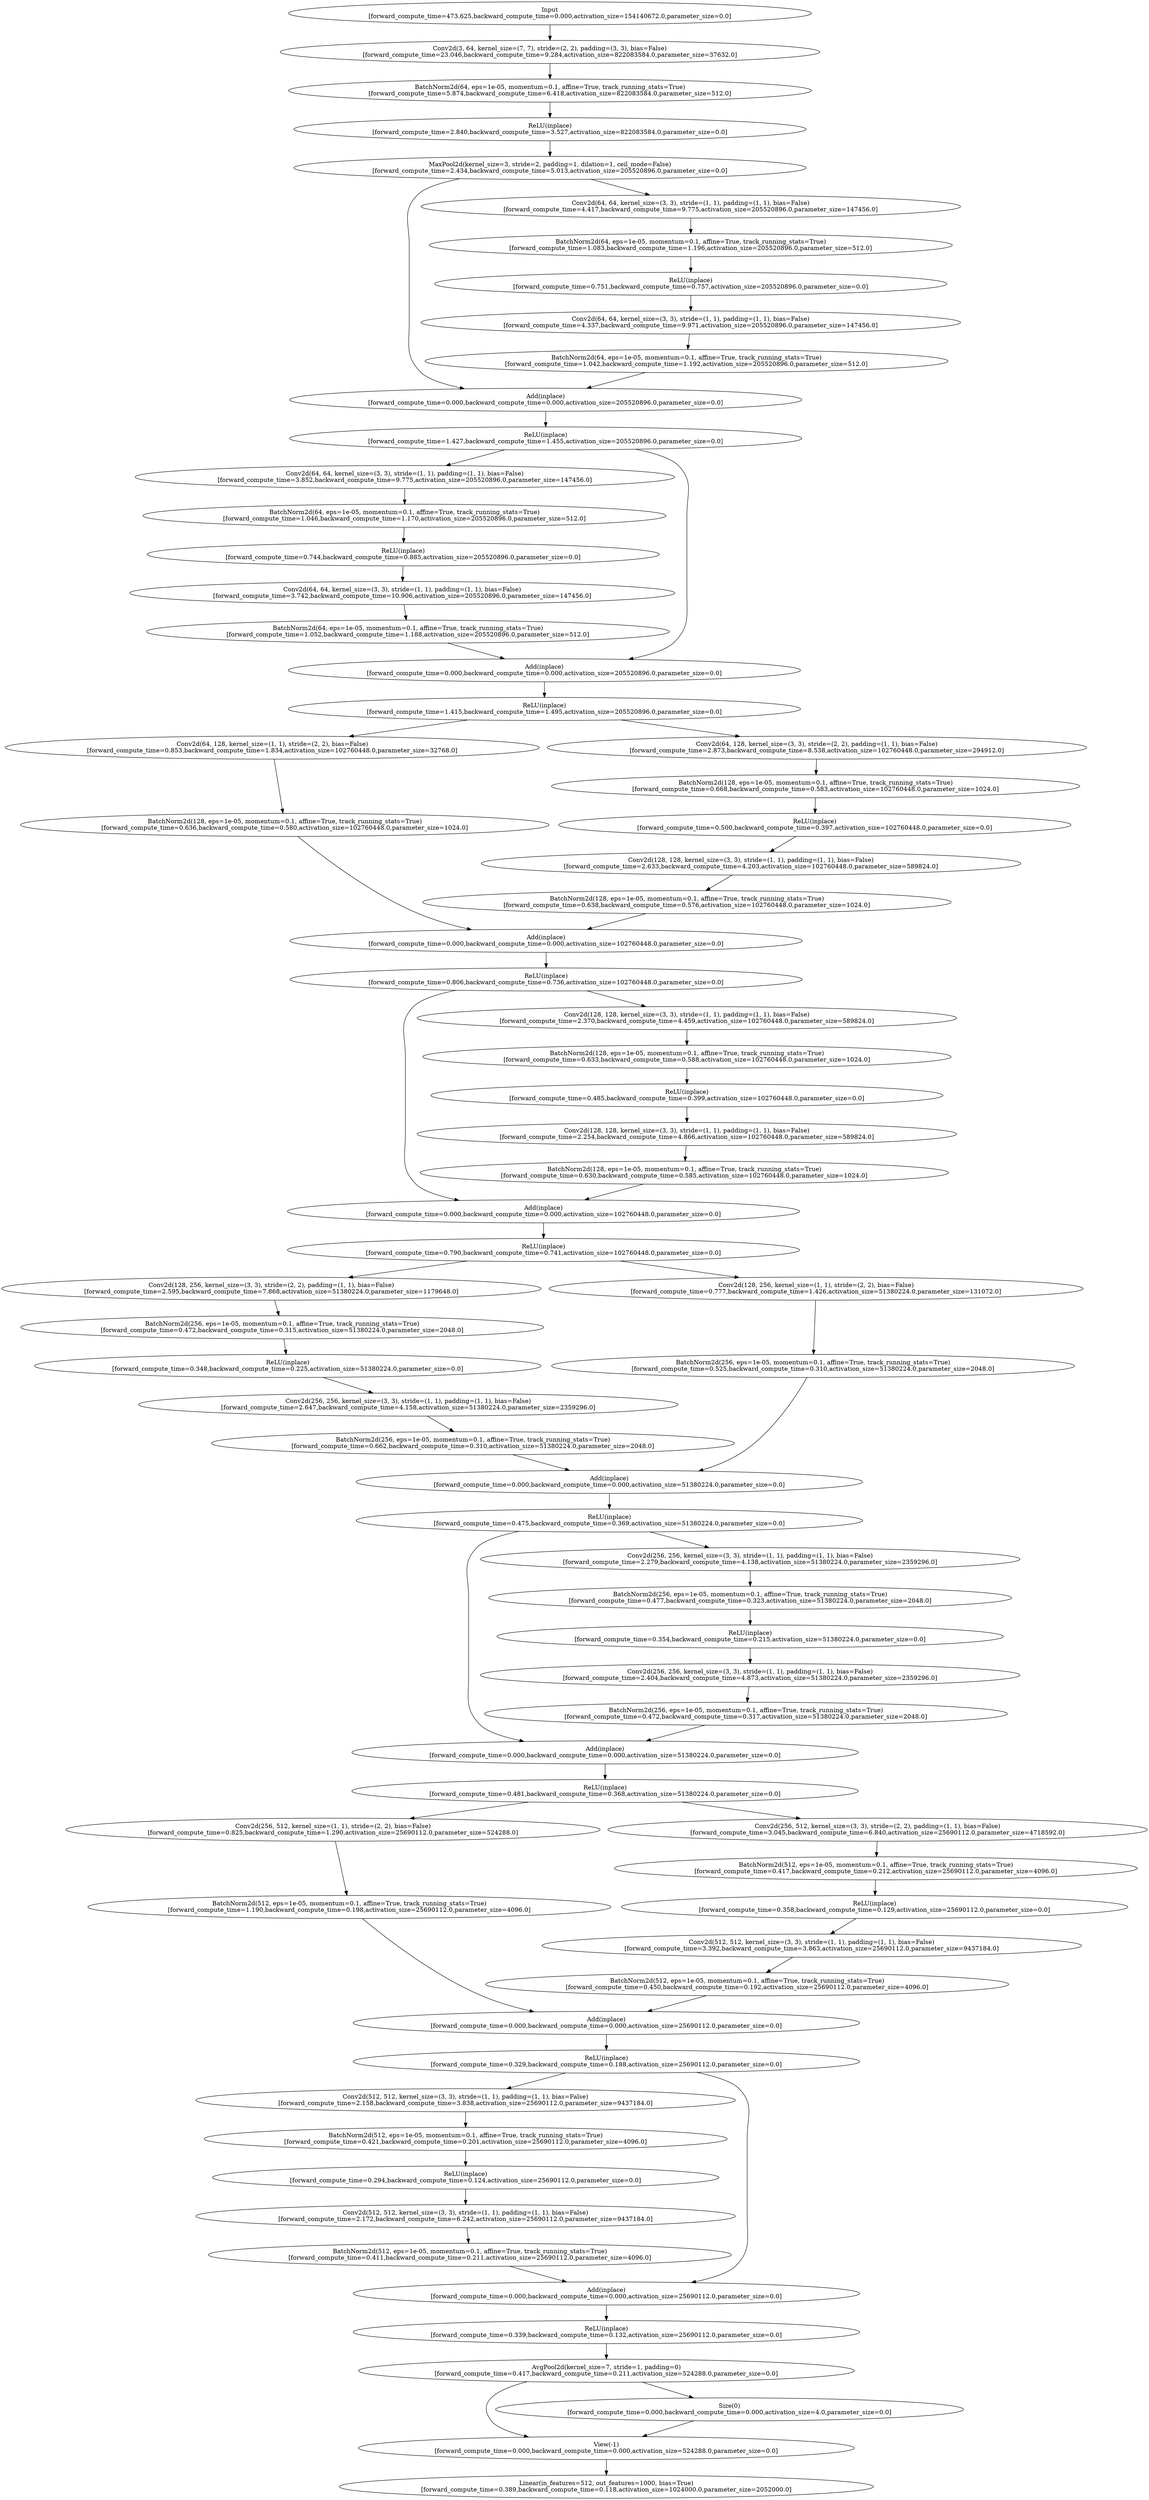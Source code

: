 digraph {
	node11 [label="Add(inplace)
[forward_compute_time=0.000,backward_compute_time=0.000,activation_size=205520896.0,parameter_size=0.0]"]
	node10 [label="BatchNorm2d(64, eps=1e-05, momentum=0.1, affine=True, track_running_stats=True)
[forward_compute_time=1.042,backward_compute_time=1.192,activation_size=205520896.0,parameter_size=512.0]"]
	node13 [label="Conv2d(64, 64, kernel_size=(3, 3), stride=(1, 1), padding=(1, 1), bias=False)
[forward_compute_time=3.852,backward_compute_time=9.775,activation_size=205520896.0,parameter_size=147456.0]"]
	node12 [label="ReLU(inplace)
[forward_compute_time=1.427,backward_compute_time=1.455,activation_size=205520896.0,parameter_size=0.0]"]
	node15 [label="ReLU(inplace)
[forward_compute_time=0.744,backward_compute_time=0.885,activation_size=205520896.0,parameter_size=0.0]"]
	node14 [label="BatchNorm2d(64, eps=1e-05, momentum=0.1, affine=True, track_running_stats=True)
[forward_compute_time=1.046,backward_compute_time=1.170,activation_size=205520896.0,parameter_size=512.0]"]
	node17 [label="BatchNorm2d(64, eps=1e-05, momentum=0.1, affine=True, track_running_stats=True)
[forward_compute_time=1.052,backward_compute_time=1.188,activation_size=205520896.0,parameter_size=512.0]"]
	node16 [label="Conv2d(64, 64, kernel_size=(3, 3), stride=(1, 1), padding=(1, 1), bias=False)
[forward_compute_time=3.742,backward_compute_time=10.906,activation_size=205520896.0,parameter_size=147456.0]"]
	node19 [label="ReLU(inplace)
[forward_compute_time=1.415,backward_compute_time=1.495,activation_size=205520896.0,parameter_size=0.0]"]
	node18 [label="Add(inplace)
[forward_compute_time=0.000,backward_compute_time=0.000,activation_size=205520896.0,parameter_size=0.0]"]
	node31 [label="ReLU(inplace)
[forward_compute_time=0.485,backward_compute_time=0.399,activation_size=102760448.0,parameter_size=0.0]"]
	node30 [label="BatchNorm2d(128, eps=1e-05, momentum=0.1, affine=True, track_running_stats=True)
[forward_compute_time=0.633,backward_compute_time=0.588,activation_size=102760448.0,parameter_size=1024.0]"]
	node37 [label="BatchNorm2d(256, eps=1e-05, momentum=0.1, affine=True, track_running_stats=True)
[forward_compute_time=0.472,backward_compute_time=0.315,activation_size=51380224.0,parameter_size=2048.0]"]
	node36 [label="Conv2d(128, 256, kernel_size=(3, 3), stride=(2, 2), padding=(1, 1), bias=False)
[forward_compute_time=2.595,backward_compute_time=7.868,activation_size=51380224.0,parameter_size=1179648.0]"]
	node35 [label="ReLU(inplace)
[forward_compute_time=0.790,backward_compute_time=0.741,activation_size=102760448.0,parameter_size=0.0]"]
	node34 [label="Add(inplace)
[forward_compute_time=0.000,backward_compute_time=0.000,activation_size=102760448.0,parameter_size=0.0]"]
	node60 [label="ReLU(inplace)
[forward_compute_time=0.329,backward_compute_time=0.188,activation_size=25690112.0,parameter_size=0.0]"]
	node38 [label="ReLU(inplace)
[forward_compute_time=0.348,backward_compute_time=0.225,activation_size=51380224.0,parameter_size=0.0]"]
	node59 [label="Add(inplace)
[forward_compute_time=0.000,backward_compute_time=0.000,activation_size=25690112.0,parameter_size=0.0]"]
	node58 [label="BatchNorm2d(512, eps=1e-05, momentum=0.1, affine=True, track_running_stats=True)
[forward_compute_time=1.190,backward_compute_time=0.198,activation_size=25690112.0,parameter_size=4096.0]"]
	node61 [label="Conv2d(512, 512, kernel_size=(3, 3), stride=(1, 1), padding=(1, 1), bias=False)
[forward_compute_time=2.158,backward_compute_time=3.838,activation_size=25690112.0,parameter_size=9437184.0]"]
	node55 [label="Conv2d(512, 512, kernel_size=(3, 3), stride=(1, 1), padding=(1, 1), bias=False)
[forward_compute_time=3.392,backward_compute_time=3.863,activation_size=25690112.0,parameter_size=9437184.0]"]
	node54 [label="ReLU(inplace)
[forward_compute_time=0.358,backward_compute_time=0.129,activation_size=25690112.0,parameter_size=0.0]"]
	node57 [label="Conv2d(256, 512, kernel_size=(1, 1), stride=(2, 2), bias=False)
[forward_compute_time=0.825,backward_compute_time=1.290,activation_size=25690112.0,parameter_size=524288.0]"]
	node56 [label="BatchNorm2d(512, eps=1e-05, momentum=0.1, affine=True, track_running_stats=True)
[forward_compute_time=0.450,backward_compute_time=0.192,activation_size=25690112.0,parameter_size=4096.0]"]
	node51 [label="ReLU(inplace)
[forward_compute_time=0.481,backward_compute_time=0.368,activation_size=51380224.0,parameter_size=0.0]"]
	node50 [label="Add(inplace)
[forward_compute_time=0.000,backward_compute_time=0.000,activation_size=51380224.0,parameter_size=0.0]"]
	node53 [label="BatchNorm2d(512, eps=1e-05, momentum=0.1, affine=True, track_running_stats=True)
[forward_compute_time=0.417,backward_compute_time=0.212,activation_size=25690112.0,parameter_size=4096.0]"]
	node52 [label="Conv2d(256, 512, kernel_size=(3, 3), stride=(2, 2), padding=(1, 1), bias=False)
[forward_compute_time=3.045,backward_compute_time=6.840,activation_size=25690112.0,parameter_size=4718592.0]"]
	node63 [label="ReLU(inplace)
[forward_compute_time=0.294,backward_compute_time=0.124,activation_size=25690112.0,parameter_size=0.0]"]
	node71 [label="Linear(in_features=512, out_features=1000, bias=True)
[forward_compute_time=0.389,backward_compute_time=0.118,activation_size=1024000.0,parameter_size=2052000.0]"]
	node64 [label="Conv2d(512, 512, kernel_size=(3, 3), stride=(1, 1), padding=(1, 1), bias=False)
[forward_compute_time=2.172,backward_compute_time=6.242,activation_size=25690112.0,parameter_size=9437184.0]"]
	node70 [label="View(-1)
[forward_compute_time=0.000,backward_compute_time=0.000,activation_size=524288.0,parameter_size=0.0]"]
	node65 [label="BatchNorm2d(512, eps=1e-05, momentum=0.1, affine=True, track_running_stats=True)
[forward_compute_time=0.411,backward_compute_time=0.211,activation_size=25690112.0,parameter_size=4096.0]"]
	node62 [label="BatchNorm2d(512, eps=1e-05, momentum=0.1, affine=True, track_running_stats=True)
[forward_compute_time=0.421,backward_compute_time=0.201,activation_size=25690112.0,parameter_size=4096.0]"]
	node33 [label="BatchNorm2d(128, eps=1e-05, momentum=0.1, affine=True, track_running_stats=True)
[forward_compute_time=0.630,backward_compute_time=0.585,activation_size=102760448.0,parameter_size=1024.0]"]
	node66 [label="Add(inplace)
[forward_compute_time=0.000,backward_compute_time=0.000,activation_size=25690112.0,parameter_size=0.0]"]
	node32 [label="Conv2d(128, 128, kernel_size=(3, 3), stride=(1, 1), padding=(1, 1), bias=False)
[forward_compute_time=2.254,backward_compute_time=4.866,activation_size=102760448.0,parameter_size=589824.0]"]
	node39 [label="Conv2d(256, 256, kernel_size=(3, 3), stride=(1, 1), padding=(1, 1), bias=False)
[forward_compute_time=2.647,backward_compute_time=4.158,activation_size=51380224.0,parameter_size=2359296.0]"]
	node67 [label="ReLU(inplace)
[forward_compute_time=0.339,backward_compute_time=0.132,activation_size=25690112.0,parameter_size=0.0]"]
	node28 [label="ReLU(inplace)
[forward_compute_time=0.806,backward_compute_time=0.736,activation_size=102760448.0,parameter_size=0.0]"]
	node29 [label="Conv2d(128, 128, kernel_size=(3, 3), stride=(1, 1), padding=(1, 1), bias=False)
[forward_compute_time=2.370,backward_compute_time=4.459,activation_size=102760448.0,parameter_size=589824.0]"]
	node24 [label="BatchNorm2d(128, eps=1e-05, momentum=0.1, affine=True, track_running_stats=True)
[forward_compute_time=0.638,backward_compute_time=0.576,activation_size=102760448.0,parameter_size=1024.0]"]
	node25 [label="Conv2d(64, 128, kernel_size=(1, 1), stride=(2, 2), bias=False)
[forward_compute_time=0.853,backward_compute_time=1.834,activation_size=102760448.0,parameter_size=32768.0]"]
	node26 [label="BatchNorm2d(128, eps=1e-05, momentum=0.1, affine=True, track_running_stats=True)
[forward_compute_time=0.636,backward_compute_time=0.580,activation_size=102760448.0,parameter_size=1024.0]"]
	node27 [label="Add(inplace)
[forward_compute_time=0.000,backward_compute_time=0.000,activation_size=102760448.0,parameter_size=0.0]"]
	node20 [label="Conv2d(64, 128, kernel_size=(3, 3), stride=(2, 2), padding=(1, 1), bias=False)
[forward_compute_time=2.873,backward_compute_time=8.538,activation_size=102760448.0,parameter_size=294912.0]"]
	node21 [label="BatchNorm2d(128, eps=1e-05, momentum=0.1, affine=True, track_running_stats=True)
[forward_compute_time=0.668,backward_compute_time=0.583,activation_size=102760448.0,parameter_size=1024.0]"]
	node22 [label="ReLU(inplace)
[forward_compute_time=0.500,backward_compute_time=0.397,activation_size=102760448.0,parameter_size=0.0]"]
	node23 [label="Conv2d(128, 128, kernel_size=(3, 3), stride=(1, 1), padding=(1, 1), bias=False)
[forward_compute_time=2.633,backward_compute_time=4.203,activation_size=102760448.0,parameter_size=589824.0]"]
	node68 [label="AvgPool2d(kernel_size=7, stride=1, padding=0)
[forward_compute_time=0.417,backward_compute_time=0.211,activation_size=524288.0,parameter_size=0.0]"]
	node69 [label="Size(0)
[forward_compute_time=0.000,backward_compute_time=0.000,activation_size=4.0,parameter_size=0.0]"]
	node48 [label="Conv2d(256, 256, kernel_size=(3, 3), stride=(1, 1), padding=(1, 1), bias=False)
[forward_compute_time=2.404,backward_compute_time=4.873,activation_size=51380224.0,parameter_size=2359296.0]"]
	node49 [label="BatchNorm2d(256, eps=1e-05, momentum=0.1, affine=True, track_running_stats=True)
[forward_compute_time=0.472,backward_compute_time=0.317,activation_size=51380224.0,parameter_size=2048.0]"]
	node46 [label="BatchNorm2d(256, eps=1e-05, momentum=0.1, affine=True, track_running_stats=True)
[forward_compute_time=0.477,backward_compute_time=0.323,activation_size=51380224.0,parameter_size=2048.0]"]
	node47 [label="ReLU(inplace)
[forward_compute_time=0.354,backward_compute_time=0.215,activation_size=51380224.0,parameter_size=0.0]"]
	node44 [label="ReLU(inplace)
[forward_compute_time=0.475,backward_compute_time=0.369,activation_size=51380224.0,parameter_size=0.0]"]
	node45 [label="Conv2d(256, 256, kernel_size=(3, 3), stride=(1, 1), padding=(1, 1), bias=False)
[forward_compute_time=2.279,backward_compute_time=4.138,activation_size=51380224.0,parameter_size=2359296.0]"]
	node42 [label="BatchNorm2d(256, eps=1e-05, momentum=0.1, affine=True, track_running_stats=True)
[forward_compute_time=0.525,backward_compute_time=0.310,activation_size=51380224.0,parameter_size=2048.0]"]
	node43 [label="Add(inplace)
[forward_compute_time=0.000,backward_compute_time=0.000,activation_size=51380224.0,parameter_size=0.0]"]
	node40 [label="BatchNorm2d(256, eps=1e-05, momentum=0.1, affine=True, track_running_stats=True)
[forward_compute_time=0.662,backward_compute_time=0.310,activation_size=51380224.0,parameter_size=2048.0]"]
	node41 [label="Conv2d(128, 256, kernel_size=(1, 1), stride=(2, 2), bias=False)
[forward_compute_time=0.777,backward_compute_time=1.426,activation_size=51380224.0,parameter_size=131072.0]"]
	node9 [label="Conv2d(64, 64, kernel_size=(3, 3), stride=(1, 1), padding=(1, 1), bias=False)
[forward_compute_time=4.337,backward_compute_time=9.971,activation_size=205520896.0,parameter_size=147456.0]"]
	node8 [label="ReLU(inplace)
[forward_compute_time=0.751,backward_compute_time=0.757,activation_size=205520896.0,parameter_size=0.0]"]
	node1 [label="Input
[forward_compute_time=473.625,backward_compute_time=0.000,activation_size=154140672.0,parameter_size=0.0]"]
	node3 [label="BatchNorm2d(64, eps=1e-05, momentum=0.1, affine=True, track_running_stats=True)
[forward_compute_time=5.874,backward_compute_time=6.418,activation_size=822083584.0,parameter_size=512.0]"]
	node2 [label="Conv2d(3, 64, kernel_size=(7, 7), stride=(2, 2), padding=(3, 3), bias=False)
[forward_compute_time=23.046,backward_compute_time=9.284,activation_size=822083584.0,parameter_size=37632.0]"]
	node5 [label="MaxPool2d(kernel_size=3, stride=2, padding=1, dilation=1, ceil_mode=False)
[forward_compute_time=2.434,backward_compute_time=5.013,activation_size=205520896.0,parameter_size=0.0]"]
	node4 [label="ReLU(inplace)
[forward_compute_time=2.840,backward_compute_time=3.527,activation_size=822083584.0,parameter_size=0.0]"]
	node7 [label="BatchNorm2d(64, eps=1e-05, momentum=0.1, affine=True, track_running_stats=True)
[forward_compute_time=1.083,backward_compute_time=1.196,activation_size=205520896.0,parameter_size=512.0]"]
	node6 [label="Conv2d(64, 64, kernel_size=(3, 3), stride=(1, 1), padding=(1, 1), bias=False)
[forward_compute_time=4.417,backward_compute_time=9.775,activation_size=205520896.0,parameter_size=147456.0]"]
	node11 -> node12
	node10 -> node11
	node13 -> node14
	node12 -> node13
	node12 -> node18
	node15 -> node16
	node14 -> node15
	node17 -> node18
	node16 -> node17
	node19 -> node20
	node19 -> node25
	node18 -> node19
	node31 -> node32
	node30 -> node31
	node37 -> node38
	node36 -> node37
	node35 -> node36
	node35 -> node41
	node34 -> node35
	node60 -> node61
	node60 -> node66
	node38 -> node39
	node59 -> node60
	node58 -> node59
	node61 -> node62
	node55 -> node56
	node54 -> node55
	node57 -> node58
	node56 -> node59
	node51 -> node52
	node51 -> node57
	node50 -> node51
	node53 -> node54
	node52 -> node53
	node63 -> node64
	node64 -> node65
	node70 -> node71
	node65 -> node66
	node62 -> node63
	node33 -> node34
	node66 -> node67
	node32 -> node33
	node39 -> node40
	node67 -> node68
	node28 -> node29
	node28 -> node34
	node29 -> node30
	node24 -> node27
	node25 -> node26
	node26 -> node27
	node27 -> node28
	node20 -> node21
	node21 -> node22
	node22 -> node23
	node23 -> node24
	node68 -> node70
	node68 -> node69
	node69 -> node70
	node48 -> node49
	node49 -> node50
	node46 -> node47
	node47 -> node48
	node44 -> node45
	node44 -> node50
	node45 -> node46
	node42 -> node43
	node43 -> node44
	node40 -> node43
	node41 -> node42
	node9 -> node10
	node8 -> node9
	node1 -> node2
	node3 -> node4
	node2 -> node3
	node5 -> node6
	node5 -> node11
	node4 -> node5
	node7 -> node8
	node6 -> node7
}
